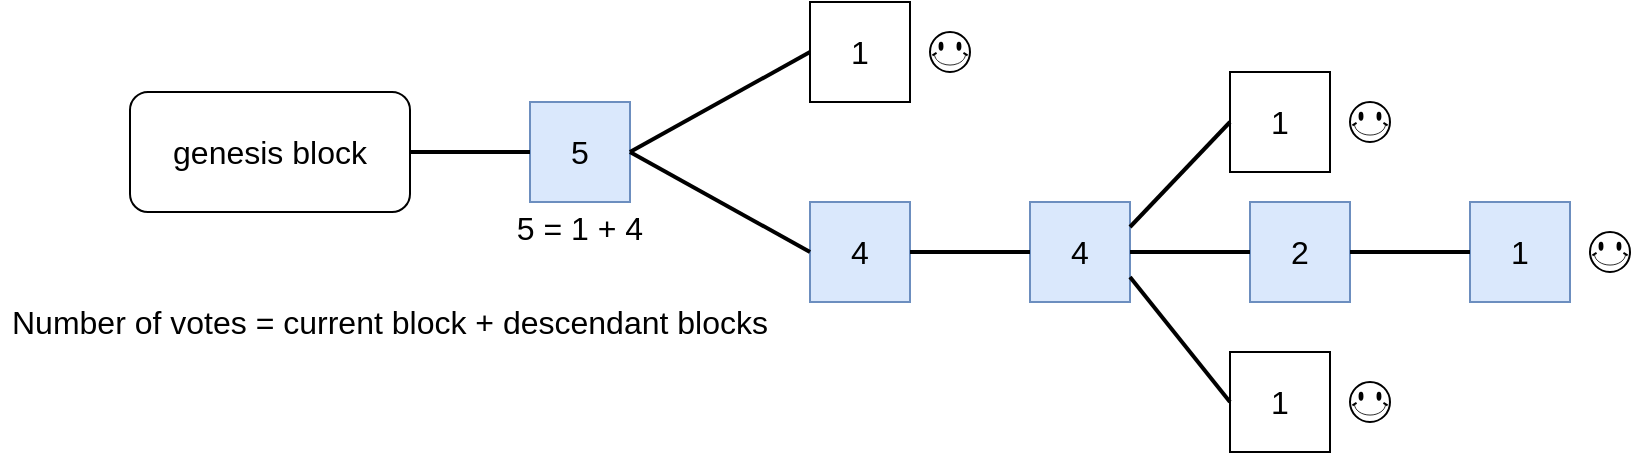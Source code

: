 <mxfile version="20.4.0" type="github">
  <diagram id="pGm6MjmUJyYkasZbrODY" name="Page-1">
    <mxGraphModel dx="1426" dy="794" grid="1" gridSize="10" guides="1" tooltips="1" connect="1" arrows="1" fold="1" page="1" pageScale="1" pageWidth="850" pageHeight="1100" math="0" shadow="0">
      <root>
        <mxCell id="0" />
        <mxCell id="1" parent="0" />
        <mxCell id="HDcylkz4XKt1juwoc_Es-1" value="&lt;font style=&quot;font-size: 16px;&quot;&gt;genesis block&lt;/font&gt;" style="rounded=1;whiteSpace=wrap;html=1;" parent="1" vertex="1">
          <mxGeometry x="100" y="290" width="140" height="60" as="geometry" />
        </mxCell>
        <mxCell id="HDcylkz4XKt1juwoc_Es-4" value="5" style="whiteSpace=wrap;html=1;aspect=fixed;fontSize=16;fillColor=#dae8fc;strokeColor=#6c8ebf;" parent="1" vertex="1">
          <mxGeometry x="300" y="295" width="50" height="50" as="geometry" />
        </mxCell>
        <mxCell id="HDcylkz4XKt1juwoc_Es-5" value="1" style="whiteSpace=wrap;html=1;aspect=fixed;fontSize=16;" parent="1" vertex="1">
          <mxGeometry x="440" y="245" width="50" height="50" as="geometry" />
        </mxCell>
        <mxCell id="HDcylkz4XKt1juwoc_Es-6" value="4" style="whiteSpace=wrap;html=1;aspect=fixed;fontSize=16;fillColor=#dae8fc;strokeColor=#6c8ebf;" parent="1" vertex="1">
          <mxGeometry x="440" y="345" width="50" height="50" as="geometry" />
        </mxCell>
        <mxCell id="HDcylkz4XKt1juwoc_Es-9" value="" style="endArrow=none;html=1;rounded=0;fontSize=16;strokeWidth=2;exitX=1;exitY=0.5;exitDx=0;exitDy=0;entryX=0;entryY=0.5;entryDx=0;entryDy=0;" parent="1" source="HDcylkz4XKt1juwoc_Es-1" target="HDcylkz4XKt1juwoc_Es-4" edge="1">
          <mxGeometry width="50" height="50" relative="1" as="geometry">
            <mxPoint x="400" y="430" as="sourcePoint" />
            <mxPoint x="450" y="380" as="targetPoint" />
          </mxGeometry>
        </mxCell>
        <mxCell id="HDcylkz4XKt1juwoc_Es-10" value="" style="endArrow=none;html=1;rounded=0;fontSize=16;strokeWidth=2;exitX=1;exitY=0.5;exitDx=0;exitDy=0;entryX=0;entryY=0.5;entryDx=0;entryDy=0;" parent="1" source="HDcylkz4XKt1juwoc_Es-4" target="HDcylkz4XKt1juwoc_Es-5" edge="1">
          <mxGeometry width="50" height="50" relative="1" as="geometry">
            <mxPoint x="250" y="330" as="sourcePoint" />
            <mxPoint x="310" y="330" as="targetPoint" />
          </mxGeometry>
        </mxCell>
        <mxCell id="HDcylkz4XKt1juwoc_Es-11" value="" style="endArrow=none;html=1;rounded=0;fontSize=16;strokeWidth=2;exitX=1;exitY=0.5;exitDx=0;exitDy=0;entryX=0;entryY=0.5;entryDx=0;entryDy=0;" parent="1" source="HDcylkz4XKt1juwoc_Es-4" target="HDcylkz4XKt1juwoc_Es-6" edge="1">
          <mxGeometry width="50" height="50" relative="1" as="geometry">
            <mxPoint x="360" y="330" as="sourcePoint" />
            <mxPoint x="450" y="280" as="targetPoint" />
          </mxGeometry>
        </mxCell>
        <mxCell id="HDcylkz4XKt1juwoc_Es-23" value="2" style="whiteSpace=wrap;html=1;aspect=fixed;fontSize=16;fillColor=#dae8fc;strokeColor=#6c8ebf;" parent="1" vertex="1">
          <mxGeometry x="660" y="345" width="50" height="50" as="geometry" />
        </mxCell>
        <mxCell id="HDcylkz4XKt1juwoc_Es-24" value="4" style="whiteSpace=wrap;html=1;aspect=fixed;fontSize=16;fillColor=#dae8fc;strokeColor=#6c8ebf;" parent="1" vertex="1">
          <mxGeometry x="550" y="345" width="50" height="50" as="geometry" />
        </mxCell>
        <mxCell id="HDcylkz4XKt1juwoc_Es-25" value="1" style="whiteSpace=wrap;html=1;aspect=fixed;fontSize=16;fillColor=#dae8fc;strokeColor=#6c8ebf;" parent="1" vertex="1">
          <mxGeometry x="770" y="345" width="50" height="50" as="geometry" />
        </mxCell>
        <mxCell id="HDcylkz4XKt1juwoc_Es-26" value="1" style="whiteSpace=wrap;html=1;aspect=fixed;fontSize=16;" parent="1" vertex="1">
          <mxGeometry x="650" y="280" width="50" height="50" as="geometry" />
        </mxCell>
        <mxCell id="HDcylkz4XKt1juwoc_Es-27" value="1" style="whiteSpace=wrap;html=1;aspect=fixed;fontSize=16;" parent="1" vertex="1">
          <mxGeometry x="650" y="420" width="50" height="50" as="geometry" />
        </mxCell>
        <mxCell id="HDcylkz4XKt1juwoc_Es-28" value="" style="endArrow=none;html=1;rounded=0;fontSize=16;strokeWidth=2;exitX=1;exitY=0.5;exitDx=0;exitDy=0;entryX=0;entryY=0.5;entryDx=0;entryDy=0;" parent="1" source="HDcylkz4XKt1juwoc_Es-6" target="HDcylkz4XKt1juwoc_Es-24" edge="1">
          <mxGeometry width="50" height="50" relative="1" as="geometry">
            <mxPoint x="360" y="330" as="sourcePoint" />
            <mxPoint x="450" y="380" as="targetPoint" />
          </mxGeometry>
        </mxCell>
        <mxCell id="HDcylkz4XKt1juwoc_Es-29" value="" style="endArrow=none;html=1;rounded=0;fontSize=16;strokeWidth=2;exitX=1;exitY=0.5;exitDx=0;exitDy=0;entryX=0;entryY=0.5;entryDx=0;entryDy=0;" parent="1" source="HDcylkz4XKt1juwoc_Es-24" target="HDcylkz4XKt1juwoc_Es-23" edge="1">
          <mxGeometry width="50" height="50" relative="1" as="geometry">
            <mxPoint x="500" y="380" as="sourcePoint" />
            <mxPoint x="560" y="380" as="targetPoint" />
          </mxGeometry>
        </mxCell>
        <mxCell id="HDcylkz4XKt1juwoc_Es-30" value="" style="endArrow=none;html=1;rounded=0;fontSize=16;strokeWidth=2;exitX=1;exitY=0.5;exitDx=0;exitDy=0;entryX=0;entryY=0.5;entryDx=0;entryDy=0;" parent="1" source="HDcylkz4XKt1juwoc_Es-23" target="HDcylkz4XKt1juwoc_Es-25" edge="1">
          <mxGeometry width="50" height="50" relative="1" as="geometry">
            <mxPoint x="610" y="380" as="sourcePoint" />
            <mxPoint x="670" y="380" as="targetPoint" />
          </mxGeometry>
        </mxCell>
        <mxCell id="HDcylkz4XKt1juwoc_Es-31" value="" style="endArrow=none;html=1;rounded=0;fontSize=16;strokeWidth=2;exitX=1;exitY=0.25;exitDx=0;exitDy=0;entryX=0;entryY=0.5;entryDx=0;entryDy=0;" parent="1" source="HDcylkz4XKt1juwoc_Es-24" target="HDcylkz4XKt1juwoc_Es-26" edge="1">
          <mxGeometry width="50" height="50" relative="1" as="geometry">
            <mxPoint x="610" y="380" as="sourcePoint" />
            <mxPoint x="670" y="380" as="targetPoint" />
          </mxGeometry>
        </mxCell>
        <mxCell id="HDcylkz4XKt1juwoc_Es-32" value="" style="endArrow=none;html=1;rounded=0;fontSize=16;strokeWidth=2;exitX=1;exitY=0.75;exitDx=0;exitDy=0;entryX=0;entryY=0.5;entryDx=0;entryDy=0;" parent="1" source="HDcylkz4XKt1juwoc_Es-24" target="HDcylkz4XKt1juwoc_Es-27" edge="1">
          <mxGeometry width="50" height="50" relative="1" as="geometry">
            <mxPoint x="610" y="367.5" as="sourcePoint" />
            <mxPoint x="660" y="315" as="targetPoint" />
          </mxGeometry>
        </mxCell>
        <mxCell id="vtJ6mxMF6EGgL7DXIKE6-2" value="" style="verticalLabelPosition=bottom;verticalAlign=top;html=1;shape=mxgraph.basic.smiley" parent="1" vertex="1">
          <mxGeometry x="500" y="260" width="20" height="20" as="geometry" />
        </mxCell>
        <mxCell id="vtJ6mxMF6EGgL7DXIKE6-3" value="" style="verticalLabelPosition=bottom;verticalAlign=top;html=1;shape=mxgraph.basic.smiley" parent="1" vertex="1">
          <mxGeometry x="710" y="295" width="20" height="20" as="geometry" />
        </mxCell>
        <mxCell id="vtJ6mxMF6EGgL7DXIKE6-4" value="" style="verticalLabelPosition=bottom;verticalAlign=top;html=1;shape=mxgraph.basic.smiley" parent="1" vertex="1">
          <mxGeometry x="830" y="360" width="20" height="20" as="geometry" />
        </mxCell>
        <mxCell id="vtJ6mxMF6EGgL7DXIKE6-5" value="" style="verticalLabelPosition=bottom;verticalAlign=top;html=1;shape=mxgraph.basic.smiley" parent="1" vertex="1">
          <mxGeometry x="710" y="435" width="20" height="20" as="geometry" />
        </mxCell>
        <mxCell id="vtJ6mxMF6EGgL7DXIKE6-6" value="&lt;font style=&quot;font-size: 16px;&quot;&gt;Number of votes = current block + descendant blocks&lt;/font&gt;" style="text;html=1;strokeColor=none;fillColor=none;align=center;verticalAlign=middle;whiteSpace=wrap;rounded=0;" parent="1" vertex="1">
          <mxGeometry x="35" y="370" width="390" height="70" as="geometry" />
        </mxCell>
        <mxCell id="lQn07dlVaX_LCIOF5xfM-1" value="&lt;font style=&quot;font-size: 16px;&quot;&gt;5 = 1 + 4&lt;/font&gt;" style="text;html=1;strokeColor=none;fillColor=none;align=center;verticalAlign=middle;whiteSpace=wrap;rounded=0;" vertex="1" parent="1">
          <mxGeometry x="275" y="345" width="100" height="25" as="geometry" />
        </mxCell>
      </root>
    </mxGraphModel>
  </diagram>
</mxfile>
